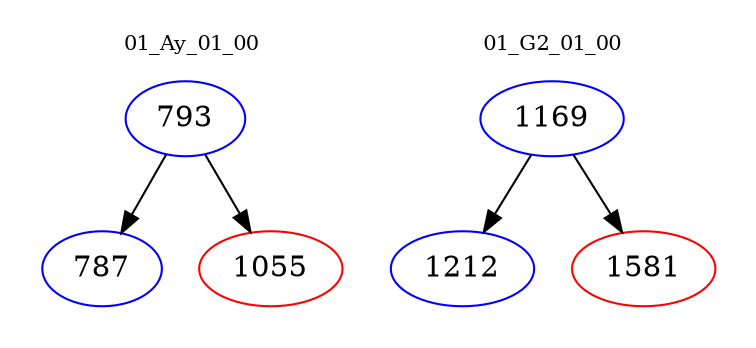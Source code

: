 digraph{
subgraph cluster_0 {
color = white
label = "01_Ay_01_00";
fontsize=10;
T0_793 [label="793", color="blue"]
T0_793 -> T0_787 [color="black"]
T0_787 [label="787", color="blue"]
T0_793 -> T0_1055 [color="black"]
T0_1055 [label="1055", color="red"]
}
subgraph cluster_1 {
color = white
label = "01_G2_01_00";
fontsize=10;
T1_1169 [label="1169", color="blue"]
T1_1169 -> T1_1212 [color="black"]
T1_1212 [label="1212", color="blue"]
T1_1169 -> T1_1581 [color="black"]
T1_1581 [label="1581", color="red"]
}
}
